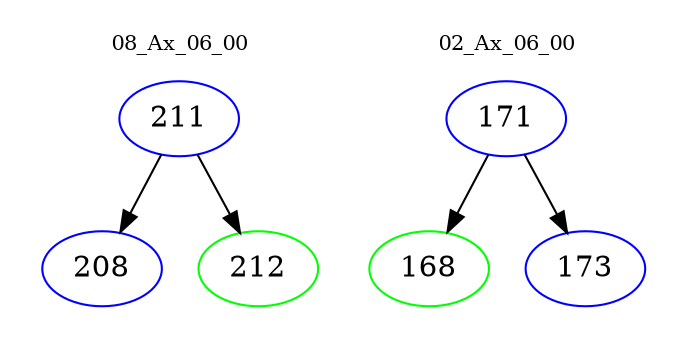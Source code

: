 digraph{
subgraph cluster_0 {
color = white
label = "08_Ax_06_00";
fontsize=10;
T0_211 [label="211", color="blue"]
T0_211 -> T0_208 [color="black"]
T0_208 [label="208", color="blue"]
T0_211 -> T0_212 [color="black"]
T0_212 [label="212", color="green"]
}
subgraph cluster_1 {
color = white
label = "02_Ax_06_00";
fontsize=10;
T1_171 [label="171", color="blue"]
T1_171 -> T1_168 [color="black"]
T1_168 [label="168", color="green"]
T1_171 -> T1_173 [color="black"]
T1_173 [label="173", color="blue"]
}
}
